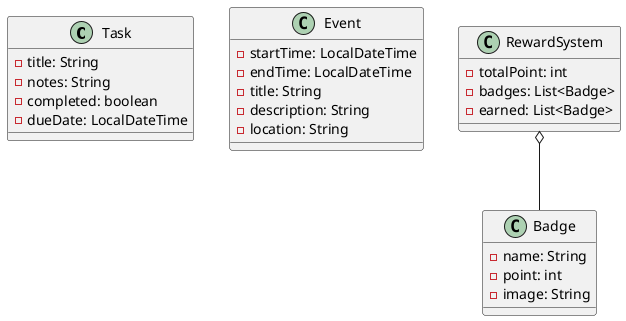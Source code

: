 @startuml

class Task {
    -title: String
    -notes: String
    -completed: boolean
    -dueDate: LocalDateTime
}

class Event {
    -startTime: LocalDateTime
    -endTime: LocalDateTime
    -title: String
    -description: String
    -location: String
}

class RewardSystem {
    -totalPoint: int
    -badges: List<Badge>
    -earned: List<Badge>
}

class Badge {
    -name: String
    -point: int
    -image: String
}

RewardSystem o-- Badge

@enduml